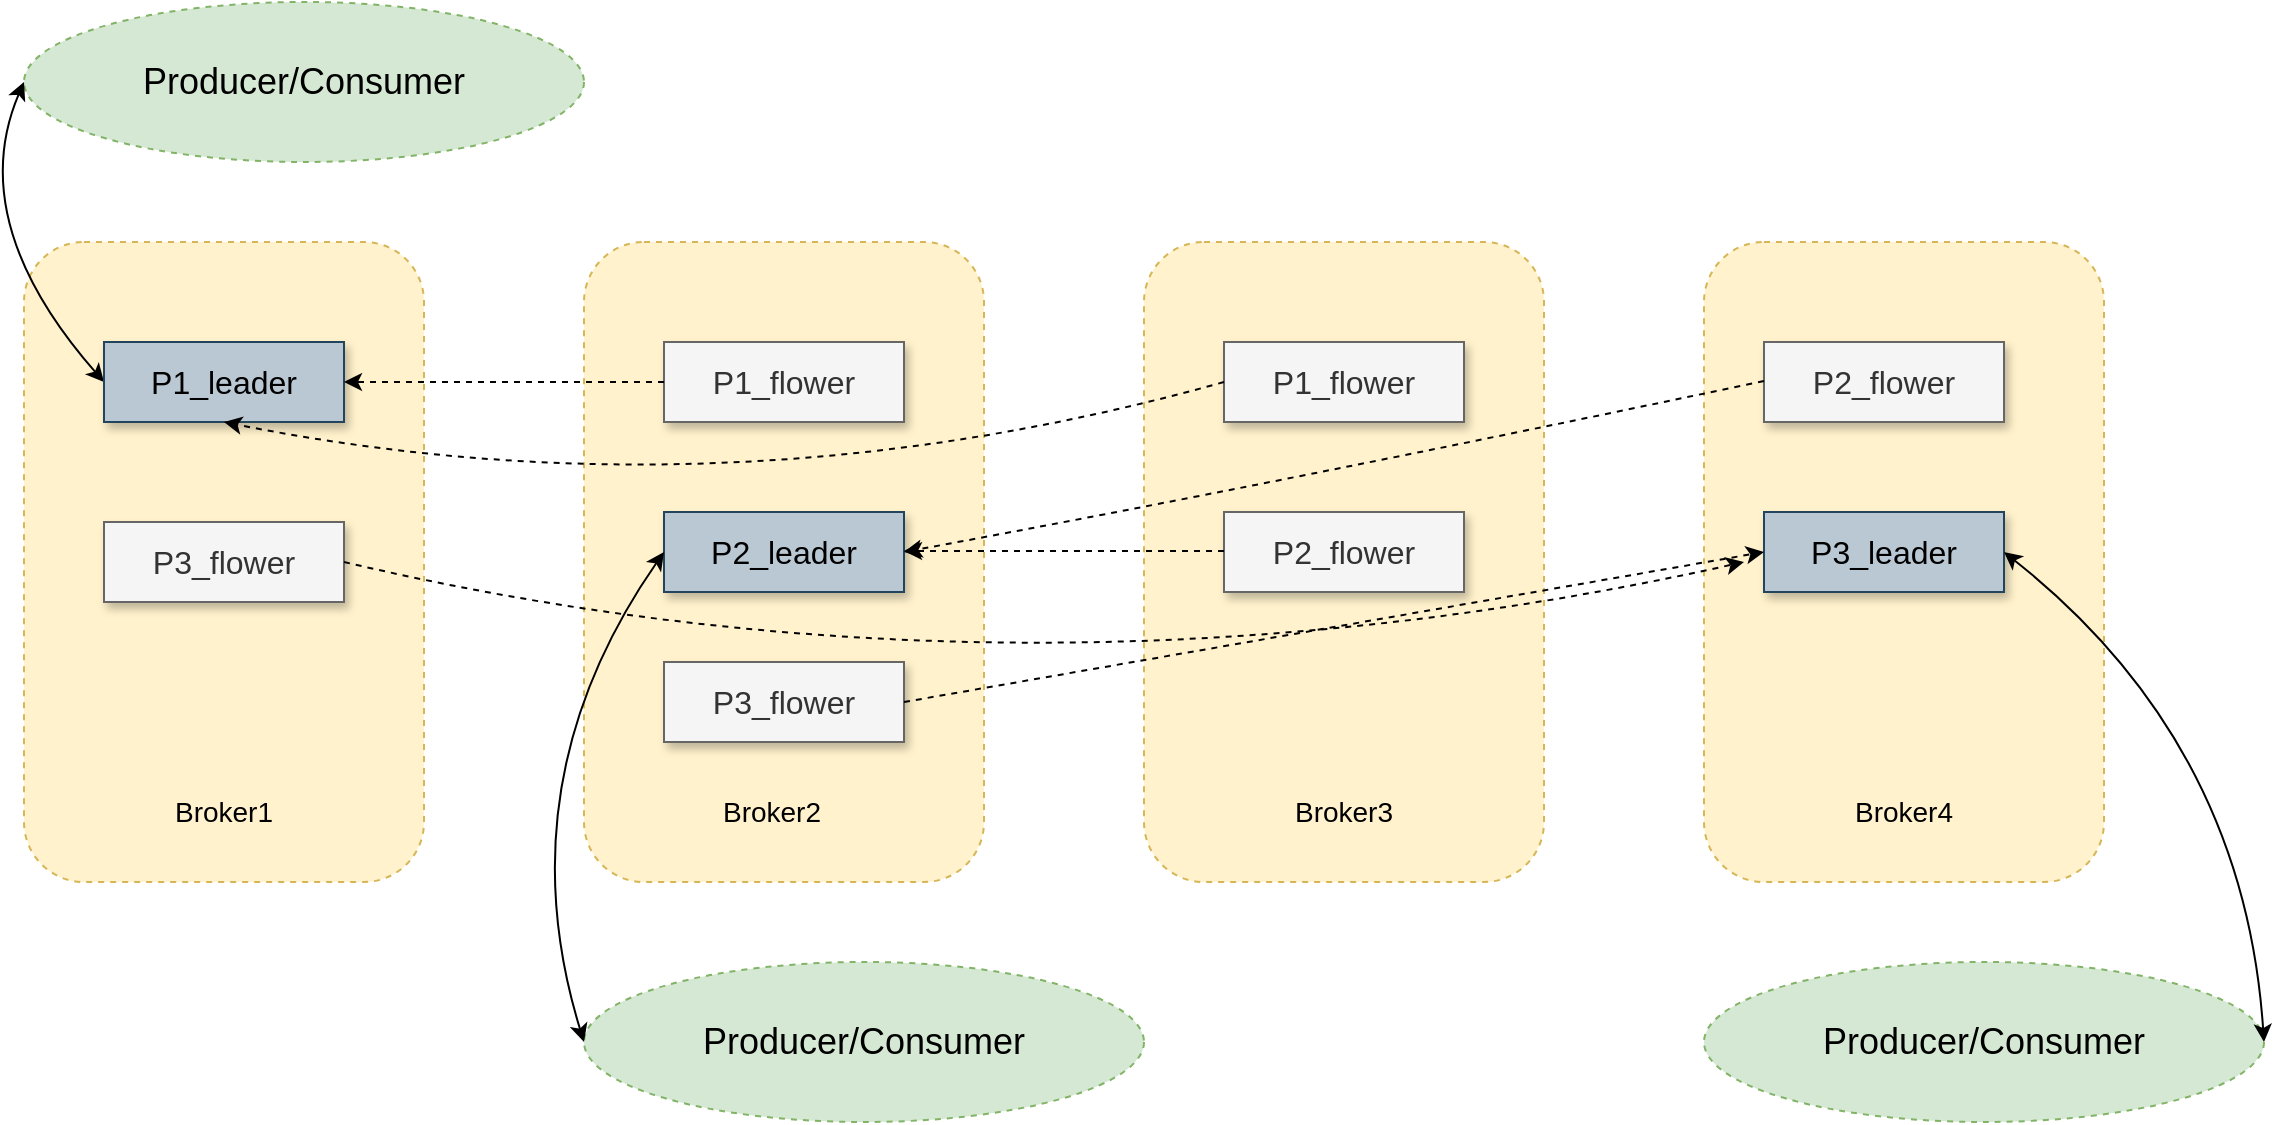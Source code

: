 <mxfile version="14.7.5" type="github">
  <diagram id="wr2aqqQ_BuirUl_clU-L" name="Page-1">
    <mxGraphModel dx="1422" dy="762" grid="1" gridSize="10" guides="1" tooltips="1" connect="1" arrows="1" fold="1" page="1" pageScale="1" pageWidth="827" pageHeight="1169" math="0" shadow="0">
      <root>
        <mxCell id="0" />
        <mxCell id="1" parent="0" />
        <mxCell id="Zg-CFBz7XTrR8N7PaE-r-5" value="" style="rounded=1;whiteSpace=wrap;html=1;dashed=1;fillColor=#fff2cc;strokeColor=#d6b656;" vertex="1" parent="1">
          <mxGeometry x="40" y="320" width="200" height="320" as="geometry" />
        </mxCell>
        <mxCell id="Zg-CFBz7XTrR8N7PaE-r-6" value="&lt;font style=&quot;font-size: 14px&quot;&gt;Broker1&lt;/font&gt;" style="text;html=1;strokeColor=none;fillColor=none;align=center;verticalAlign=middle;whiteSpace=wrap;rounded=0;dashed=1;" vertex="1" parent="1">
          <mxGeometry x="110" y="590" width="60" height="30" as="geometry" />
        </mxCell>
        <mxCell id="Zg-CFBz7XTrR8N7PaE-r-7" value="" style="rounded=1;whiteSpace=wrap;html=1;dashed=1;fillColor=#fff2cc;strokeColor=#d6b656;" vertex="1" parent="1">
          <mxGeometry x="600" y="320" width="200" height="320" as="geometry" />
        </mxCell>
        <mxCell id="Zg-CFBz7XTrR8N7PaE-r-8" value="" style="rounded=1;whiteSpace=wrap;html=1;dashed=1;fillColor=#fff2cc;strokeColor=#d6b656;" vertex="1" parent="1">
          <mxGeometry x="320" y="320" width="200" height="320" as="geometry" />
        </mxCell>
        <mxCell id="Zg-CFBz7XTrR8N7PaE-r-9" value="" style="rounded=1;whiteSpace=wrap;html=1;dashed=1;fillColor=#fff2cc;strokeColor=#d6b656;" vertex="1" parent="1">
          <mxGeometry x="880" y="320" width="200" height="320" as="geometry" />
        </mxCell>
        <mxCell id="Zg-CFBz7XTrR8N7PaE-r-10" value="&lt;font style=&quot;font-size: 14px&quot;&gt;Broker4&lt;/font&gt;" style="text;html=1;strokeColor=none;fillColor=none;align=center;verticalAlign=middle;whiteSpace=wrap;rounded=0;dashed=1;" vertex="1" parent="1">
          <mxGeometry x="950" y="590" width="60" height="30" as="geometry" />
        </mxCell>
        <mxCell id="Zg-CFBz7XTrR8N7PaE-r-11" value="&lt;font style=&quot;font-size: 14px&quot;&gt;Broker3&lt;/font&gt;" style="text;html=1;strokeColor=none;fillColor=none;align=center;verticalAlign=middle;whiteSpace=wrap;rounded=0;dashed=1;" vertex="1" parent="1">
          <mxGeometry x="670" y="590" width="60" height="30" as="geometry" />
        </mxCell>
        <mxCell id="Zg-CFBz7XTrR8N7PaE-r-12" value="&lt;font style=&quot;font-size: 14px&quot;&gt;Broker2&lt;/font&gt;" style="text;html=1;strokeColor=none;fillColor=none;align=center;verticalAlign=middle;whiteSpace=wrap;rounded=0;dashed=1;" vertex="1" parent="1">
          <mxGeometry x="384" y="590" width="60" height="30" as="geometry" />
        </mxCell>
        <mxCell id="Zg-CFBz7XTrR8N7PaE-r-13" value="&lt;font style=&quot;font-size: 18px&quot;&gt;Producer/Consumer&lt;/font&gt;" style="ellipse;whiteSpace=wrap;html=1;dashed=1;fillColor=#d5e8d4;strokeColor=#82b366;" vertex="1" parent="1">
          <mxGeometry x="40" y="200" width="280" height="80" as="geometry" />
        </mxCell>
        <mxCell id="Zg-CFBz7XTrR8N7PaE-r-14" value="" style="endArrow=classic;startArrow=classic;html=1;entryX=0;entryY=0.5;entryDx=0;entryDy=0;exitX=0;exitY=0.5;exitDx=0;exitDy=0;curved=1;" edge="1" parent="1" source="Zg-CFBz7XTrR8N7PaE-r-15" target="Zg-CFBz7XTrR8N7PaE-r-13">
          <mxGeometry width="50" height="50" relative="1" as="geometry">
            <mxPoint x="20" y="300" as="sourcePoint" />
            <mxPoint x="30" y="220" as="targetPoint" />
            <Array as="points">
              <mxPoint x="10" y="310" />
            </Array>
          </mxGeometry>
        </mxCell>
        <mxCell id="Zg-CFBz7XTrR8N7PaE-r-15" value="&lt;font style=&quot;font-size: 16px&quot;&gt;P1_leader&lt;/font&gt;" style="rounded=0;whiteSpace=wrap;html=1;fillColor=#bac8d3;strokeColor=#23445d;shadow=1;" vertex="1" parent="1">
          <mxGeometry x="80" y="370" width="120" height="40" as="geometry" />
        </mxCell>
        <mxCell id="Zg-CFBz7XTrR8N7PaE-r-16" value="&lt;font style=&quot;font-size: 16px&quot;&gt;P2_leader&lt;/font&gt;" style="rounded=0;whiteSpace=wrap;html=1;fillColor=#bac8d3;strokeColor=#23445d;shadow=1;" vertex="1" parent="1">
          <mxGeometry x="360" y="455" width="120" height="40" as="geometry" />
        </mxCell>
        <mxCell id="Zg-CFBz7XTrR8N7PaE-r-17" value="&lt;font style=&quot;font-size: 16px&quot;&gt;P3_leader&lt;/font&gt;" style="rounded=0;whiteSpace=wrap;html=1;fillColor=#bac8d3;strokeColor=#23445d;shadow=1;" vertex="1" parent="1">
          <mxGeometry x="910" y="455" width="120" height="40" as="geometry" />
        </mxCell>
        <mxCell id="Zg-CFBz7XTrR8N7PaE-r-18" value="&lt;font style=&quot;font-size: 16px&quot;&gt;P3_flower&lt;br&gt;&lt;/font&gt;" style="rounded=0;whiteSpace=wrap;html=1;fillColor=#f5f5f5;strokeColor=#666666;shadow=1;fontColor=#333333;" vertex="1" parent="1">
          <mxGeometry x="80" y="460" width="120" height="40" as="geometry" />
        </mxCell>
        <mxCell id="Zg-CFBz7XTrR8N7PaE-r-19" value="&lt;font style=&quot;font-size: 16px&quot;&gt;P1_flower&lt;br&gt;&lt;/font&gt;" style="rounded=0;whiteSpace=wrap;html=1;fillColor=#f5f5f5;strokeColor=#666666;shadow=1;fontColor=#333333;" vertex="1" parent="1">
          <mxGeometry x="360" y="370" width="120" height="40" as="geometry" />
        </mxCell>
        <mxCell id="Zg-CFBz7XTrR8N7PaE-r-20" value="&lt;font style=&quot;font-size: 16px&quot;&gt;P1_flower&lt;br&gt;&lt;/font&gt;" style="rounded=0;whiteSpace=wrap;html=1;fillColor=#f5f5f5;strokeColor=#666666;shadow=1;fontColor=#333333;" vertex="1" parent="1">
          <mxGeometry x="640" y="370" width="120" height="40" as="geometry" />
        </mxCell>
        <mxCell id="Zg-CFBz7XTrR8N7PaE-r-21" value="&lt;font style=&quot;font-size: 16px&quot;&gt;P2_flower&lt;br&gt;&lt;/font&gt;" style="rounded=0;whiteSpace=wrap;html=1;fillColor=#f5f5f5;strokeColor=#666666;shadow=1;fontColor=#333333;" vertex="1" parent="1">
          <mxGeometry x="910" y="370" width="120" height="40" as="geometry" />
        </mxCell>
        <mxCell id="Zg-CFBz7XTrR8N7PaE-r-22" value="&lt;font style=&quot;font-size: 16px&quot;&gt;P2_flower&lt;br&gt;&lt;/font&gt;" style="rounded=0;whiteSpace=wrap;html=1;fillColor=#f5f5f5;strokeColor=#666666;shadow=1;fontColor=#333333;" vertex="1" parent="1">
          <mxGeometry x="640" y="455" width="120" height="40" as="geometry" />
        </mxCell>
        <mxCell id="Zg-CFBz7XTrR8N7PaE-r-23" value="&lt;font style=&quot;font-size: 16px&quot;&gt;P3_flower&lt;br&gt;&lt;/font&gt;" style="rounded=0;whiteSpace=wrap;html=1;fillColor=#f5f5f5;strokeColor=#666666;shadow=1;fontColor=#333333;" vertex="1" parent="1">
          <mxGeometry x="360" y="530" width="120" height="40" as="geometry" />
        </mxCell>
        <mxCell id="Zg-CFBz7XTrR8N7PaE-r-24" value="&lt;font style=&quot;font-size: 18px&quot;&gt;Producer/Consumer&lt;/font&gt;" style="ellipse;whiteSpace=wrap;html=1;dashed=1;fillColor=#d5e8d4;strokeColor=#82b366;" vertex="1" parent="1">
          <mxGeometry x="880" y="680" width="280" height="80" as="geometry" />
        </mxCell>
        <mxCell id="Zg-CFBz7XTrR8N7PaE-r-25" value="&lt;font style=&quot;font-size: 18px&quot;&gt;Producer/Consumer&lt;/font&gt;" style="ellipse;whiteSpace=wrap;html=1;dashed=1;fillColor=#d5e8d4;strokeColor=#82b366;" vertex="1" parent="1">
          <mxGeometry x="320" y="680" width="280" height="80" as="geometry" />
        </mxCell>
        <mxCell id="Zg-CFBz7XTrR8N7PaE-r-27" value="" style="endArrow=classic;startArrow=classic;html=1;exitX=0;exitY=0.5;exitDx=0;exitDy=0;entryX=0;entryY=0.5;entryDx=0;entryDy=0;curved=1;" edge="1" parent="1" source="Zg-CFBz7XTrR8N7PaE-r-25" target="Zg-CFBz7XTrR8N7PaE-r-16">
          <mxGeometry width="50" height="50" relative="1" as="geometry">
            <mxPoint x="250" y="710" as="sourcePoint" />
            <mxPoint x="300" y="660" as="targetPoint" />
            <Array as="points">
              <mxPoint x="280" y="590" />
            </Array>
          </mxGeometry>
        </mxCell>
        <mxCell id="Zg-CFBz7XTrR8N7PaE-r-28" value="" style="endArrow=classic;startArrow=classic;html=1;exitX=1;exitY=0.5;exitDx=0;exitDy=0;entryX=1;entryY=0.5;entryDx=0;entryDy=0;curved=1;" edge="1" parent="1" source="Zg-CFBz7XTrR8N7PaE-r-24" target="Zg-CFBz7XTrR8N7PaE-r-17">
          <mxGeometry width="50" height="50" relative="1" as="geometry">
            <mxPoint x="1180" y="570" as="sourcePoint" />
            <mxPoint x="1230" y="520" as="targetPoint" />
            <Array as="points">
              <mxPoint x="1150" y="570" />
            </Array>
          </mxGeometry>
        </mxCell>
        <mxCell id="Zg-CFBz7XTrR8N7PaE-r-29" value="" style="endArrow=classic;html=1;entryX=1;entryY=0.5;entryDx=0;entryDy=0;exitX=0;exitY=0.5;exitDx=0;exitDy=0;dashed=1;" edge="1" parent="1" source="Zg-CFBz7XTrR8N7PaE-r-19" target="Zg-CFBz7XTrR8N7PaE-r-15">
          <mxGeometry width="50" height="50" relative="1" as="geometry">
            <mxPoint x="395" y="320" as="sourcePoint" />
            <mxPoint x="445" y="270" as="targetPoint" />
          </mxGeometry>
        </mxCell>
        <mxCell id="Zg-CFBz7XTrR8N7PaE-r-30" value="" style="endArrow=classic;html=1;entryX=1;entryY=0.5;entryDx=0;entryDy=0;exitX=0;exitY=0.5;exitDx=0;exitDy=0;dashed=1;" edge="1" parent="1">
          <mxGeometry width="50" height="50" relative="1" as="geometry">
            <mxPoint x="640" y="474.5" as="sourcePoint" />
            <mxPoint x="480" y="474.5" as="targetPoint" />
          </mxGeometry>
        </mxCell>
        <mxCell id="Zg-CFBz7XTrR8N7PaE-r-31" value="" style="endArrow=classic;html=1;entryX=1;entryY=0.5;entryDx=0;entryDy=0;exitX=0;exitY=0.5;exitDx=0;exitDy=0;dashed=1;curved=1;" edge="1" parent="1" target="Zg-CFBz7XTrR8N7PaE-r-16">
          <mxGeometry width="50" height="50" relative="1" as="geometry">
            <mxPoint x="910" y="389.5" as="sourcePoint" />
            <mxPoint x="750" y="389.5" as="targetPoint" />
            <Array as="points">
              <mxPoint x="670" y="440" />
            </Array>
          </mxGeometry>
        </mxCell>
        <mxCell id="Zg-CFBz7XTrR8N7PaE-r-32" value="" style="endArrow=classic;html=1;entryX=0.5;entryY=1;entryDx=0;entryDy=0;exitX=0;exitY=0.5;exitDx=0;exitDy=0;dashed=1;curved=1;" edge="1" parent="1" source="Zg-CFBz7XTrR8N7PaE-r-20" target="Zg-CFBz7XTrR8N7PaE-r-15">
          <mxGeometry width="50" height="50" relative="1" as="geometry">
            <mxPoint x="640" y="389.5" as="sourcePoint" />
            <mxPoint x="480" y="389.5" as="targetPoint" />
            <Array as="points">
              <mxPoint x="390" y="460" />
            </Array>
          </mxGeometry>
        </mxCell>
        <mxCell id="Zg-CFBz7XTrR8N7PaE-r-33" value="" style="endArrow=classic;html=1;dashed=1;exitX=1;exitY=0.5;exitDx=0;exitDy=0;entryX=0;entryY=0.5;entryDx=0;entryDy=0;" edge="1" parent="1" source="Zg-CFBz7XTrR8N7PaE-r-23" target="Zg-CFBz7XTrR8N7PaE-r-17">
          <mxGeometry width="50" height="50" relative="1" as="geometry">
            <mxPoint x="580" y="560" as="sourcePoint" />
            <mxPoint x="630" y="510" as="targetPoint" />
          </mxGeometry>
        </mxCell>
        <mxCell id="Zg-CFBz7XTrR8N7PaE-r-34" value="" style="endArrow=classic;html=1;dashed=1;exitX=1;exitY=0.5;exitDx=0;exitDy=0;curved=1;" edge="1" parent="1" source="Zg-CFBz7XTrR8N7PaE-r-18">
          <mxGeometry width="50" height="50" relative="1" as="geometry">
            <mxPoint x="200" y="560" as="sourcePoint" />
            <mxPoint x="900" y="480" as="targetPoint" />
            <Array as="points">
              <mxPoint x="540" y="560" />
            </Array>
          </mxGeometry>
        </mxCell>
      </root>
    </mxGraphModel>
  </diagram>
</mxfile>
